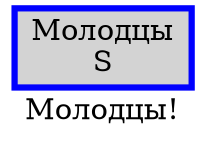 digraph SENTENCE_872 {
	graph [label="Молодцы!"]
	node [style=filled]
		0 [label="Молодцы
S" color=blue fillcolor=lightgray penwidth=3 shape=box]
}
